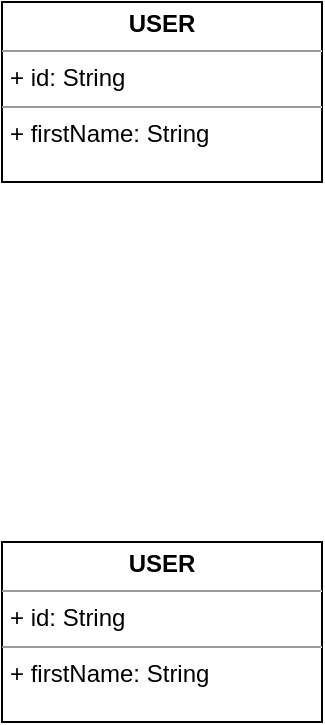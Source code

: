 <mxfile version="14.5.0" type="github"><diagram id="d46fPLDRwOctNH4DnskL" name="Page-1"><mxGraphModel dx="2946" dy="1160" grid="1" gridSize="10" guides="1" tooltips="1" connect="1" arrows="1" fold="1" page="1" pageScale="1" pageWidth="850" pageHeight="1100" math="0" shadow="0"><root><mxCell id="0"/><mxCell id="1" parent="0"/><mxCell id="bCGMLcZGmRhIhm-NZ873-1" value="&lt;p style=&quot;margin: 0px ; margin-top: 4px ; text-align: center&quot;&gt;&lt;b&gt;USER&lt;/b&gt;&lt;/p&gt;&lt;hr size=&quot;1&quot;&gt;&lt;p style=&quot;margin: 0px ; margin-left: 4px&quot;&gt;+ id: String&lt;/p&gt;&lt;hr size=&quot;1&quot;&gt;&lt;p style=&quot;margin: 0px ; margin-left: 4px&quot;&gt;+ firstName: String&lt;/p&gt;" style="verticalAlign=top;align=left;overflow=fill;fontSize=12;fontFamily=Helvetica;html=1;rounded=0;strokeWidth=1;" vertex="1" parent="1"><mxGeometry x="340" y="570" width="160" height="90" as="geometry"/></mxCell><mxCell id="bCGMLcZGmRhIhm-NZ873-2" value="&lt;p style=&quot;margin: 0px ; margin-top: 4px ; text-align: center&quot;&gt;&lt;b&gt;USER&lt;/b&gt;&lt;/p&gt;&lt;hr size=&quot;1&quot;&gt;&lt;p style=&quot;margin: 0px ; margin-left: 4px&quot;&gt;+ id: String&lt;/p&gt;&lt;hr size=&quot;1&quot;&gt;&lt;p style=&quot;margin: 0px ; margin-left: 4px&quot;&gt;+ firstName: String&lt;/p&gt;" style="verticalAlign=top;align=left;overflow=fill;fontSize=12;fontFamily=Helvetica;html=1;" vertex="1" parent="1"><mxGeometry x="340" y="300" width="160" height="90" as="geometry"/></mxCell></root></mxGraphModel></diagram></mxfile>